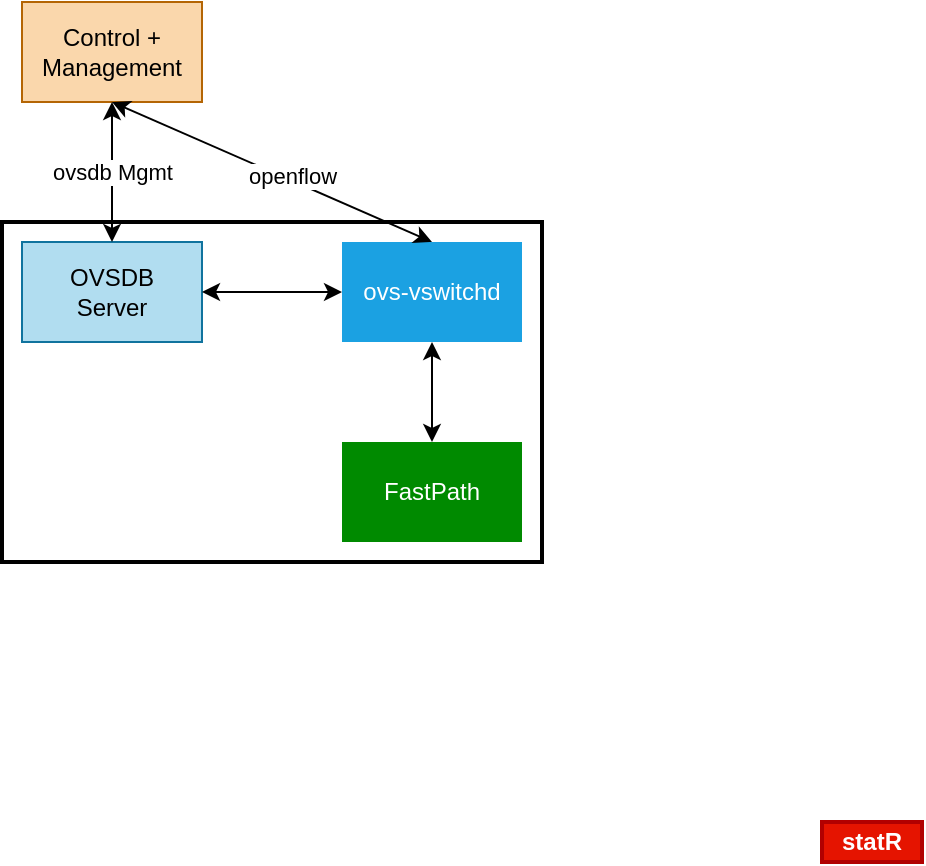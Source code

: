 <mxfile version="13.3.7" type="github">
  <diagram id="ixaS9MTYngWG3kurAhy0" name="Page-1">
    <mxGraphModel dx="1355" dy="753" grid="1" gridSize="10" guides="1" tooltips="1" connect="1" arrows="1" fold="1" page="1" pageScale="1" pageWidth="850" pageHeight="1100" math="0" shadow="0">
      <root>
        <mxCell id="0" />
        <mxCell id="1" parent="0" />
        <mxCell id="hqPiJGOK3Sg9qtm_yKtL-1" value="Control + Management" style="rounded=0;whiteSpace=wrap;html=1;fillColor=#fad7ac;strokeColor=#b46504;" vertex="1" parent="1">
          <mxGeometry x="200" y="120" width="90" height="50" as="geometry" />
        </mxCell>
        <mxCell id="hqPiJGOK3Sg9qtm_yKtL-2" value="OVSDB&lt;br&gt;Server" style="rounded=0;whiteSpace=wrap;html=1;fillColor=#b1ddf0;strokeColor=#10739e;" vertex="1" parent="1">
          <mxGeometry x="200" y="240" width="90" height="50" as="geometry" />
        </mxCell>
        <mxCell id="hqPiJGOK3Sg9qtm_yKtL-3" value="ovs-vswitchd" style="rounded=0;whiteSpace=wrap;html=1;fillColor=#1ba1e2;fontColor=#ffffff;strokeColor=none;" vertex="1" parent="1">
          <mxGeometry x="360" y="240" width="90" height="50" as="geometry" />
        </mxCell>
        <mxCell id="hqPiJGOK3Sg9qtm_yKtL-4" value="FastPath" style="rounded=0;whiteSpace=wrap;html=1;fillColor=#008a00;fontColor=#ffffff;strokeColor=none;" vertex="1" parent="1">
          <mxGeometry x="360" y="340" width="90" height="50" as="geometry" />
        </mxCell>
        <mxCell id="hqPiJGOK3Sg9qtm_yKtL-5" value="" style="rounded=0;whiteSpace=wrap;html=1;fillColor=none;strokeWidth=2;" vertex="1" parent="1">
          <mxGeometry x="190" y="230" width="270" height="170" as="geometry" />
        </mxCell>
        <mxCell id="hqPiJGOK3Sg9qtm_yKtL-6" value="" style="endArrow=classic;startArrow=classic;html=1;exitX=0.5;exitY=0;exitDx=0;exitDy=0;entryX=0.5;entryY=1;entryDx=0;entryDy=0;" edge="1" parent="1" source="hqPiJGOK3Sg9qtm_yKtL-4" target="hqPiJGOK3Sg9qtm_yKtL-3">
          <mxGeometry width="50" height="50" relative="1" as="geometry">
            <mxPoint x="560" y="370" as="sourcePoint" />
            <mxPoint x="712" y="90" as="targetPoint" />
          </mxGeometry>
        </mxCell>
        <mxCell id="hqPiJGOK3Sg9qtm_yKtL-7" value="" style="endArrow=classic;startArrow=classic;html=1;exitX=0;exitY=0.5;exitDx=0;exitDy=0;entryX=1;entryY=0.5;entryDx=0;entryDy=0;" edge="1" parent="1" source="hqPiJGOK3Sg9qtm_yKtL-3" target="hqPiJGOK3Sg9qtm_yKtL-2">
          <mxGeometry width="50" height="50" relative="1" as="geometry">
            <mxPoint x="415" y="350" as="sourcePoint" />
            <mxPoint x="415" y="300" as="targetPoint" />
          </mxGeometry>
        </mxCell>
        <mxCell id="hqPiJGOK3Sg9qtm_yKtL-8" value="ovsdb Mgmt" style="endArrow=classic;startArrow=classic;html=1;entryX=0.5;entryY=1;entryDx=0;entryDy=0;" edge="1" parent="1" source="hqPiJGOK3Sg9qtm_yKtL-2" target="hqPiJGOK3Sg9qtm_yKtL-1">
          <mxGeometry width="50" height="50" relative="1" as="geometry">
            <mxPoint x="520" y="410" as="sourcePoint" />
            <mxPoint x="570" y="360" as="targetPoint" />
          </mxGeometry>
        </mxCell>
        <mxCell id="hqPiJGOK3Sg9qtm_yKtL-9" value="" style="endArrow=classic;startArrow=classic;html=1;entryX=0.5;entryY=1;entryDx=0;entryDy=0;exitX=0.5;exitY=0;exitDx=0;exitDy=0;" edge="1" parent="1" source="hqPiJGOK3Sg9qtm_yKtL-3" target="hqPiJGOK3Sg9qtm_yKtL-1">
          <mxGeometry width="50" height="50" relative="1" as="geometry">
            <mxPoint x="255" y="250" as="sourcePoint" />
            <mxPoint x="255" y="180" as="targetPoint" />
          </mxGeometry>
        </mxCell>
        <mxCell id="hqPiJGOK3Sg9qtm_yKtL-10" value="openflow" style="edgeLabel;html=1;align=center;verticalAlign=middle;resizable=0;points=[];" vertex="1" connectable="0" parent="hqPiJGOK3Sg9qtm_yKtL-9">
          <mxGeometry x="-0.125" y="-3" relative="1" as="geometry">
            <mxPoint x="-1" as="offset" />
          </mxGeometry>
        </mxCell>
        <mxCell id="hqPiJGOK3Sg9qtm_yKtL-13" value="&lt;b&gt;statR&lt;/b&gt;" style="rounded=0;whiteSpace=wrap;html=1;strokeWidth=2;fillColor=#e51400;strokeColor=#B20000;fontColor=#ffffff;" vertex="1" parent="1">
          <mxGeometry x="600" y="530" width="50" height="20" as="geometry" />
        </mxCell>
      </root>
    </mxGraphModel>
  </diagram>
</mxfile>
